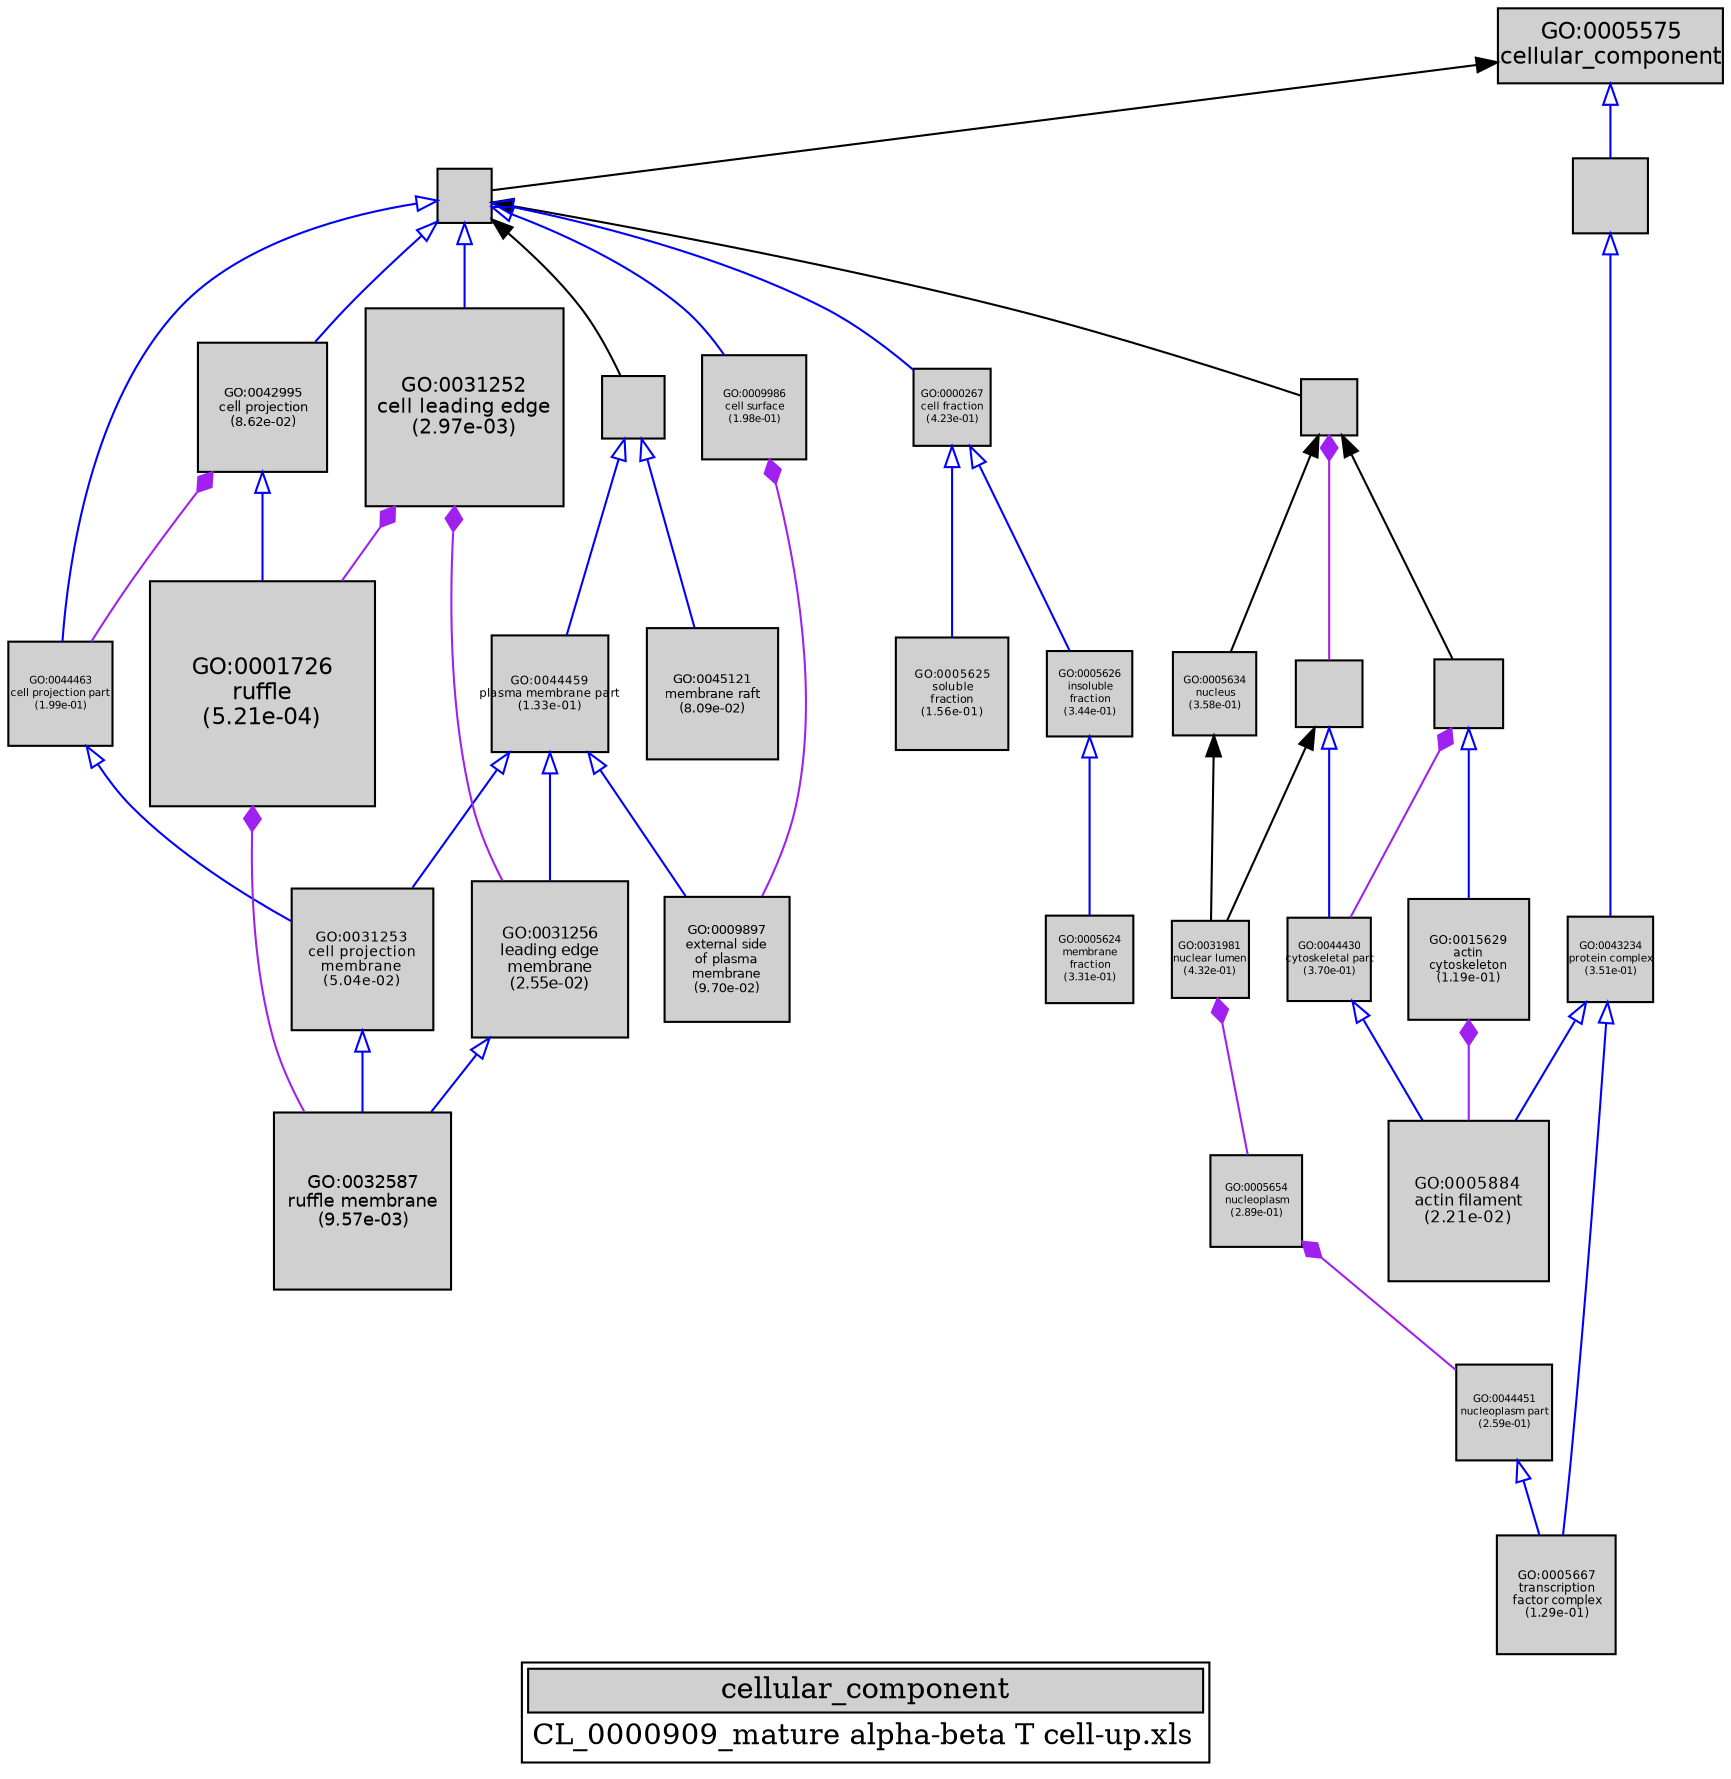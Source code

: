 digraph "cellular_component" {
graph [ bgcolor = "#FFFFFF", label = <<TABLE COLOR="black" BGCOLOR="white"><TR><TD COLSPAN="2" BGCOLOR="#D0D0D0"><FONT COLOR="black">cellular_component</FONT></TD></TR><TR><TD BORDER="0">CL_0000909_mature alpha-beta T cell-up.xls</TD></TR></TABLE>> ];
node [ fontname = "Helvetica" ];

subgraph "nodes" {

node [ style = "filled", fixedsize = "true", width = 1, shape = "box", fontsize = 9, fillcolor = "#D0D0D0", fontcolor = "black", color = "black" ];

"GO:0031981" [ URL = "#GO:0031981", label = <<TABLE BORDER="0"><TR><TD>GO:0031981<BR/>nuclear lumen<BR/>(4.32e-01)</TD></TR></TABLE>>, width = 0.508492043482, shape = "box", fontsize = 5.0, height = 0.508492043482 ];
"GO:0044463" [ URL = "#GO:0044463", label = <<TABLE BORDER="0"><TR><TD>GO:0044463<BR/>cell projection part<BR/>(1.99e-01)</TD></TR></TABLE>>, width = 0.698496388171, shape = "box", fontsize = 5.02917399483, height = 0.698496388171 ];
"GO:0044459" [ URL = "#GO:0044459", label = <<TABLE BORDER="0"><TR><TD>GO:0044459<BR/>plasma membrane part<BR/>(1.33e-01)</TD></TR></TABLE>>, width = 0.779542217432, shape = "box", fontsize = 5.61270396551, height = 0.779542217432 ];
"GO:0043229" [ URL = "#GO:0043229", label = "", width = 0.373633699486, shape = "box", height = 0.373633699486 ];
"GO:0032991" [ URL = "#GO:0032991", label = "", width = 0.49625449716, shape = "box", height = 0.49625449716 ];
"GO:0043234" [ URL = "#GO:0043234", label = <<TABLE BORDER="0"><TR><TD>GO:0043234<BR/>protein complex<BR/>(3.51e-01)</TD></TR></TABLE>>, width = 0.565698614456, shape = "box", fontsize = 5.0, height = 0.565698614456 ];
"GO:0005667" [ URL = "#GO:0005667", label = <<TABLE BORDER="0"><TR><TD>GO:0005667<BR/>transcription<BR/>factor complex<BR/>(1.29e-01)</TD></TR></TABLE>>, width = 0.785457085478, shape = "box", fontsize = 5.65529101544, height = 0.785457085478 ];
"GO:0044425" [ URL = "#GO:0044425", label = "", width = 0.411516158614, shape = "box", height = 0.411516158614 ];
"GO:0005884" [ URL = "#GO:0005884", label = <<TABLE BORDER="0"><TR><TD>GO:0005884<BR/>actin filament<BR/>(2.21e-02)</TD></TR></TABLE>>, width = 1.067732146, shape = "box", fontsize = 7.68767145119, height = 1.067732146 ];
"GO:0005575" [ URL = "#GO:0005575", label = <<TABLE BORDER="0"><TR><TD>GO:0005575<BR/>cellular_component</TD></TR></TABLE>>, width = 1.5, shape = "box", fontsize = 10.8 ];
"GO:0005626" [ URL = "#GO:0005626", label = <<TABLE BORDER="0"><TR><TD>GO:0005626<BR/>insoluble<BR/>fraction<BR/>(3.44e-01)</TD></TR></TABLE>>, width = 0.57110553337, shape = "box", fontsize = 5.0, height = 0.57110553337 ];
"GO:0001726" [ URL = "#GO:0001726", label = <<TABLE BORDER="0"><TR><TD>GO:0001726<BR/>ruffle<BR/>(5.21e-04)</TD></TR></TABLE>>, width = 1.5, shape = "box", fontsize = 10.8, height = 1.5 ];
"GO:0042995" [ URL = "#GO:0042995", label = <<TABLE BORDER="0"><TR><TD>GO:0042995<BR/>cell projection<BR/>(8.62e-02)</TD></TR></TABLE>>, width = 0.85798755295, shape = "box", fontsize = 6.17751038124, height = 0.85798755295 ];
"GO:0005634" [ URL = "#GO:0005634", label = <<TABLE BORDER="0"><TR><TD>GO:0005634<BR/>nucleus<BR/>(3.58e-01)</TD></TR></TABLE>>, width = 0.560964219401, shape = "box", fontsize = 5.0, height = 0.560964219401 ];
"GO:0031252" [ URL = "#GO:0031252", label = <<TABLE BORDER="0"><TR><TD>GO:0031252<BR/>cell leading edge<BR/>(2.97e-03)</TD></TR></TABLE>>, width = 1.31691947205, shape = "box", fontsize = 9.48182019874, height = 1.31691947205 ];
"GO:0009897" [ URL = "#GO:0009897", label = <<TABLE BORDER="0"><TR><TD>GO:0009897<BR/>external side<BR/>of plasma<BR/>membrane<BR/>(9.70e-02)</TD></TR></TABLE>>, width = 0.837380749673, shape = "box", fontsize = 6.02914139765, height = 0.837380749673 ];
"GO:0000267" [ URL = "#GO:0000267", label = <<TABLE BORDER="0"><TR><TD>GO:0000267<BR/>cell fraction<BR/>(4.23e-01)</TD></TR></TABLE>>, width = 0.514725393848, shape = "box", fontsize = 5.0, height = 0.514725393848 ];
"GO:0005654" [ URL = "#GO:0005654", label = <<TABLE BORDER="0"><TR><TD>GO:0005654<BR/>nucleoplasm<BR/>(2.89e-01)</TD></TR></TABLE>>, width = 0.615016538938, shape = "box", fontsize = 5.0, height = 0.615016538938 ];
"GO:0032587" [ URL = "#GO:0032587", label = <<TABLE BORDER="0"><TR><TD>GO:0032587<BR/>ruffle membrane<BR/>(9.57e-03)</TD></TR></TABLE>>, width = 1.1779472832, shape = "box", fontsize = 8.48122043906, height = 1.1779472832 ];
"GO:0031256" [ URL = "#GO:0031256", label = <<TABLE BORDER="0"><TR><TD>GO:0031256<BR/>leading edge<BR/>membrane<BR/>(2.55e-02)</TD></TR></TABLE>>, width = 1.0475314972, shape = "box", fontsize = 7.54222677983, height = 1.0475314972 ];
"GO:0044451" [ URL = "#GO:0044451", label = <<TABLE BORDER="0"><TR><TD>GO:0044451<BR/>nucleoplasm part<BR/>(2.59e-01)</TD></TR></TABLE>>, width = 0.640202103324, shape = "box", fontsize = 5.0, height = 0.640202103324 ];
"GO:0005625" [ URL = "#GO:0005625", label = <<TABLE BORDER="0"><TR><TD>GO:0005625<BR/>soluble<BR/>fraction<BR/>(1.56e-01)</TD></TR></TABLE>>, width = 0.748995257761, shape = "box", fontsize = 5.39276585588, height = 0.748995257761 ];
"GO:0044430" [ URL = "#GO:0044430", label = <<TABLE BORDER="0"><TR><TD>GO:0044430<BR/>cytoskeletal part<BR/>(3.70e-01)</TD></TR></TABLE>>, width = 0.552084574136, shape = "box", fontsize = 5.0, height = 0.552084574136 ];
"GO:0015629" [ URL = "#GO:0015629", label = <<TABLE BORDER="0"><TR><TD>GO:0015629<BR/>actin<BR/>cytoskeleton<BR/>(1.19e-01)</TD></TR></TABLE>>, width = 0.800143498976, shape = "box", fontsize = 5.76103319263, height = 0.800143498976 ];
"GO:0031253" [ URL = "#GO:0031253", label = <<TABLE BORDER="0"><TR><TD>GO:0031253<BR/>cell projection<BR/>membrane<BR/>(5.04e-02)</TD></TR></TABLE>>, width = 0.946158487968, shape = "box", fontsize = 6.81234111337, height = 0.946158487968 ];
"GO:0005856" [ URL = "#GO:0005856", label = "", width = 0.463351524347, shape = "box", height = 0.463351524347 ];
"GO:0044464" [ URL = "#GO:0044464", label = "", width = 0.364499672208, shape = "box", height = 0.364499672208 ];
"GO:0044446" [ URL = "#GO:0044446", label = "", width = 0.444080392212, shape = "box", height = 0.444080392212 ];
"GO:0005624" [ URL = "#GO:0005624", label = <<TABLE BORDER="0"><TR><TD>GO:0005624<BR/>membrane<BR/>fraction<BR/>(3.31e-01)</TD></TR></TABLE>>, width = 0.581400666295, shape = "box", fontsize = 5.0, height = 0.581400666295 ];
"GO:0045121" [ URL = "#GO:0045121", label = <<TABLE BORDER="0"><TR><TD>GO:0045121<BR/>membrane raft<BR/>(8.09e-02)</TD></TR></TABLE>>, width = 0.868947051214, shape = "box", fontsize = 6.25641876874, height = 0.868947051214 ];
"GO:0009986" [ URL = "#GO:0009986", label = <<TABLE BORDER="0"><TR><TD>GO:0009986<BR/>cell surface<BR/>(1.98e-01)</TD></TR></TABLE>>, width = 0.699651529429, shape = "box", fontsize = 5.03749101189, height = 0.699651529429 ];
}
subgraph "edges" {


edge [ dir = "back", weight = 1 ];
subgraph "regulates" {


edge [ color = "cyan", arrowtail = "none" ];
subgraph "positive" {


edge [ color = "green", arrowtail = "vee" ];
}
subgraph "negative" {


edge [ color = "red", arrowtail = "tee" ];
}
}
subgraph "part_of" {


edge [ color = "purple", arrowtail = "diamond", weight = 2.5 ];
"GO:0001726" -> "GO:0032587";
"GO:0005654" -> "GO:0044451";
"GO:0009986" -> "GO:0009897";
"GO:0042995" -> "GO:0044463";
"GO:0015629" -> "GO:0005884";
"GO:0043229" -> "GO:0044446";
"GO:0031981" -> "GO:0005654";
"GO:0031252" -> "GO:0031256";
"GO:0005856" -> "GO:0044430";
"GO:0031252" -> "GO:0001726";
}
subgraph "is_a" {


edge [ color = "blue", arrowtail = "empty", weight = 5.0 ];
"GO:0044425" -> "GO:0044459";
"GO:0005626" -> "GO:0005624";
"GO:0044459" -> "GO:0031253";
"GO:0000267" -> "GO:0005626";
"GO:0031253" -> "GO:0032587";
"GO:0044464" -> "GO:0009986";
"GO:0044459" -> "GO:0009897";
"GO:0044451" -> "GO:0005667";
"GO:0042995" -> "GO:0001726";
"GO:0005856" -> "GO:0015629";
"GO:0043234" -> "GO:0005884";
"GO:0043234" -> "GO:0005667";
"GO:0032991" -> "GO:0043234";
"GO:0044464" -> "GO:0031252";
"GO:0044446" -> "GO:0044430";
"GO:0005575" -> "GO:0032991";
"GO:0044464" -> "GO:0000267";
"GO:0044430" -> "GO:0005884";
"GO:0044463" -> "GO:0031253";
"GO:0000267" -> "GO:0005625";
"GO:0044425" -> "GO:0045121";
"GO:0031256" -> "GO:0032587";
"GO:0044464" -> "GO:0042995";
"GO:0044464" -> "GO:0044463";
"GO:0044459" -> "GO:0031256";
}
"GO:0044464" -> "GO:0044425";
"GO:0044446" -> "GO:0031981";
"GO:0043229" -> "GO:0005856";
"GO:0043229" -> "GO:0005634";
"GO:0005634" -> "GO:0031981";
"GO:0044464" -> "GO:0043229";
"GO:0005575" -> "GO:0044464";
}
}

